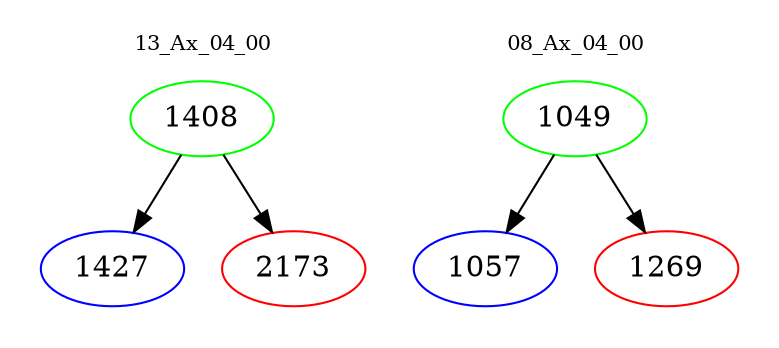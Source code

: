 digraph{
subgraph cluster_0 {
color = white
label = "13_Ax_04_00";
fontsize=10;
T0_1408 [label="1408", color="green"]
T0_1408 -> T0_1427 [color="black"]
T0_1427 [label="1427", color="blue"]
T0_1408 -> T0_2173 [color="black"]
T0_2173 [label="2173", color="red"]
}
subgraph cluster_1 {
color = white
label = "08_Ax_04_00";
fontsize=10;
T1_1049 [label="1049", color="green"]
T1_1049 -> T1_1057 [color="black"]
T1_1057 [label="1057", color="blue"]
T1_1049 -> T1_1269 [color="black"]
T1_1269 [label="1269", color="red"]
}
}
